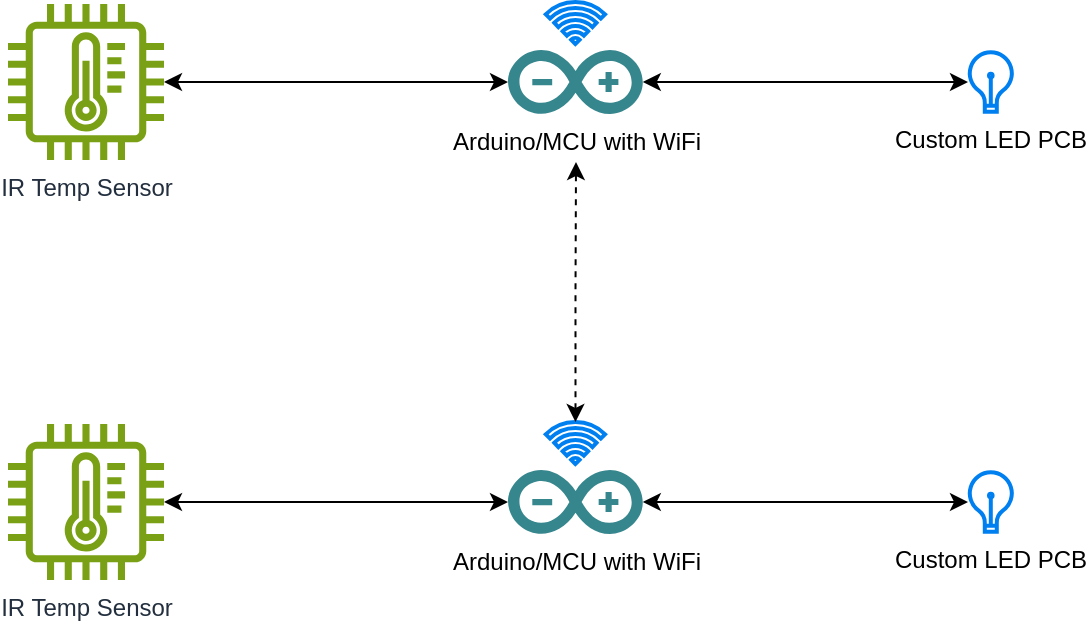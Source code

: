 <mxfile version="26.0.8">
  <diagram name="Page-1" id="F-86t3H7WfNWwWMnKCw-">
    <mxGraphModel dx="1434" dy="786" grid="1" gridSize="10" guides="1" tooltips="1" connect="1" arrows="1" fold="1" page="1" pageScale="1" pageWidth="850" pageHeight="1100" math="0" shadow="0">
      <root>
        <mxCell id="0" />
        <mxCell id="1" parent="0" />
        <mxCell id="Mc2AFaffPODwrsvcCSGy-6" style="edgeStyle=orthogonalEdgeStyle;rounded=0;orthogonalLoop=1;jettySize=auto;html=1;startArrow=classic;startFill=1;" edge="1" parent="1" source="Mc2AFaffPODwrsvcCSGy-1" target="Mc2AFaffPODwrsvcCSGy-2">
          <mxGeometry relative="1" as="geometry" />
        </mxCell>
        <mxCell id="Mc2AFaffPODwrsvcCSGy-1" value="IR Temp Sensor" style="sketch=0;outlineConnect=0;fontColor=#232F3E;gradientColor=none;fillColor=#7AA116;strokeColor=none;dashed=0;verticalLabelPosition=bottom;verticalAlign=top;align=center;html=1;fontSize=12;fontStyle=0;aspect=fixed;pointerEvents=1;shape=mxgraph.aws4.iot_thing_temperature_sensor;" vertex="1" parent="1">
          <mxGeometry x="174" y="251" width="78" height="78" as="geometry" />
        </mxCell>
        <mxCell id="Mc2AFaffPODwrsvcCSGy-4" value="Custom LED PCB" style="html=1;verticalLabelPosition=bottom;align=center;labelBackgroundColor=#ffffff;verticalAlign=top;strokeWidth=2;strokeColor=#0080F0;shadow=0;dashed=0;shape=mxgraph.ios7.icons.lightbulb;" vertex="1" parent="1">
          <mxGeometry x="654" y="275.15" width="22.8" height="29.7" as="geometry" />
        </mxCell>
        <mxCell id="Mc2AFaffPODwrsvcCSGy-5" value="" style="group" vertex="1" connectable="0" parent="1">
          <mxGeometry x="424" y="250" width="67.4" height="56" as="geometry" />
        </mxCell>
        <mxCell id="Mc2AFaffPODwrsvcCSGy-2" value="Arduino/MCU with WiFi" style="dashed=0;outlineConnect=0;html=1;align=center;labelPosition=center;verticalLabelPosition=bottom;verticalAlign=top;shape=mxgraph.weblogos.arduino;fillColor=#36868D;strokeColor=none" vertex="1" parent="Mc2AFaffPODwrsvcCSGy-5">
          <mxGeometry y="24" width="67.4" height="32" as="geometry" />
        </mxCell>
        <mxCell id="Mc2AFaffPODwrsvcCSGy-3" value="" style="html=1;verticalLabelPosition=bottom;align=center;labelBackgroundColor=#ffffff;verticalAlign=top;strokeWidth=2;strokeColor=#0080F0;shadow=0;dashed=0;shape=mxgraph.ios7.icons.wifi;pointerEvents=1" vertex="1" parent="Mc2AFaffPODwrsvcCSGy-5">
          <mxGeometry x="18.85" width="29.7" height="21" as="geometry" />
        </mxCell>
        <mxCell id="Mc2AFaffPODwrsvcCSGy-7" style="edgeStyle=orthogonalEdgeStyle;rounded=0;orthogonalLoop=1;jettySize=auto;html=1;entryX=0;entryY=0.5;entryDx=0;entryDy=0;entryPerimeter=0;startArrow=classic;startFill=1;" edge="1" parent="1" source="Mc2AFaffPODwrsvcCSGy-2" target="Mc2AFaffPODwrsvcCSGy-4">
          <mxGeometry relative="1" as="geometry" />
        </mxCell>
        <mxCell id="Mc2AFaffPODwrsvcCSGy-8" style="edgeStyle=orthogonalEdgeStyle;rounded=0;orthogonalLoop=1;jettySize=auto;html=1;startArrow=classic;startFill=1;" edge="1" parent="1" source="Mc2AFaffPODwrsvcCSGy-9" target="Mc2AFaffPODwrsvcCSGy-12">
          <mxGeometry relative="1" as="geometry" />
        </mxCell>
        <mxCell id="Mc2AFaffPODwrsvcCSGy-9" value="IR Temp Sensor" style="sketch=0;outlineConnect=0;fontColor=#232F3E;gradientColor=none;fillColor=#7AA116;strokeColor=none;dashed=0;verticalLabelPosition=bottom;verticalAlign=top;align=center;html=1;fontSize=12;fontStyle=0;aspect=fixed;pointerEvents=1;shape=mxgraph.aws4.iot_thing_temperature_sensor;" vertex="1" parent="1">
          <mxGeometry x="174" y="41" width="78" height="78" as="geometry" />
        </mxCell>
        <mxCell id="Mc2AFaffPODwrsvcCSGy-10" value="Custom LED PCB" style="html=1;verticalLabelPosition=bottom;align=center;labelBackgroundColor=#ffffff;verticalAlign=top;strokeWidth=2;strokeColor=#0080F0;shadow=0;dashed=0;shape=mxgraph.ios7.icons.lightbulb;" vertex="1" parent="1">
          <mxGeometry x="654" y="65.15" width="22.8" height="29.7" as="geometry" />
        </mxCell>
        <mxCell id="Mc2AFaffPODwrsvcCSGy-11" value="" style="group" vertex="1" connectable="0" parent="1">
          <mxGeometry x="424" y="40" width="67.4" height="56" as="geometry" />
        </mxCell>
        <mxCell id="Mc2AFaffPODwrsvcCSGy-12" value="Arduino/MCU with WiFi" style="dashed=0;outlineConnect=0;html=1;align=center;labelPosition=center;verticalLabelPosition=bottom;verticalAlign=top;shape=mxgraph.weblogos.arduino;fillColor=#36868D;strokeColor=none" vertex="1" parent="Mc2AFaffPODwrsvcCSGy-11">
          <mxGeometry y="24" width="67.4" height="32" as="geometry" />
        </mxCell>
        <mxCell id="Mc2AFaffPODwrsvcCSGy-13" value="" style="html=1;verticalLabelPosition=bottom;align=center;labelBackgroundColor=#ffffff;verticalAlign=top;strokeWidth=2;strokeColor=#0080F0;shadow=0;dashed=0;shape=mxgraph.ios7.icons.wifi;pointerEvents=1" vertex="1" parent="Mc2AFaffPODwrsvcCSGy-11">
          <mxGeometry x="18.85" width="29.7" height="21" as="geometry" />
        </mxCell>
        <mxCell id="Mc2AFaffPODwrsvcCSGy-14" style="edgeStyle=orthogonalEdgeStyle;rounded=0;orthogonalLoop=1;jettySize=auto;html=1;entryX=0;entryY=0.5;entryDx=0;entryDy=0;entryPerimeter=0;startArrow=classic;startFill=1;" edge="1" parent="1" source="Mc2AFaffPODwrsvcCSGy-12" target="Mc2AFaffPODwrsvcCSGy-10">
          <mxGeometry relative="1" as="geometry" />
        </mxCell>
        <mxCell id="Mc2AFaffPODwrsvcCSGy-15" style="edgeStyle=orthogonalEdgeStyle;rounded=0;orthogonalLoop=1;jettySize=auto;html=1;startArrow=classic;startFill=1;dashed=1;" edge="1" parent="1" source="Mc2AFaffPODwrsvcCSGy-3">
          <mxGeometry relative="1" as="geometry">
            <mxPoint x="458" y="120" as="targetPoint" />
          </mxGeometry>
        </mxCell>
      </root>
    </mxGraphModel>
  </diagram>
</mxfile>
